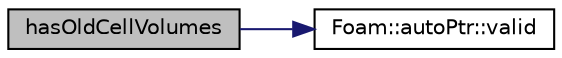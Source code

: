 digraph "hasOldCellVolumes"
{
  bgcolor="transparent";
  edge [fontname="Helvetica",fontsize="10",labelfontname="Helvetica",labelfontsize="10"];
  node [fontname="Helvetica",fontsize="10",shape=record];
  rankdir="LR";
  Node11970 [label="hasOldCellVolumes",height=0.2,width=0.4,color="black", fillcolor="grey75", style="filled", fontcolor="black"];
  Node11970 -> Node11971 [color="midnightblue",fontsize="10",style="solid",fontname="Helvetica"];
  Node11971 [label="Foam::autoPtr::valid",height=0.2,width=0.4,color="black",URL="$a27073.html#a315419f26d3c59fa143b49b90a019049",tooltip="Return true if the autoPtr valid (ie, the pointer is set) "];
}

